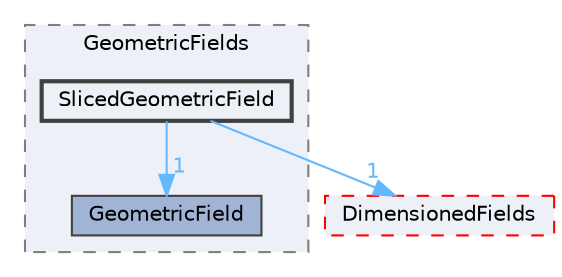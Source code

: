 digraph "src/OpenFOAM/fields/GeometricFields/SlicedGeometricField"
{
 // LATEX_PDF_SIZE
  bgcolor="transparent";
  edge [fontname=Helvetica,fontsize=10,labelfontname=Helvetica,labelfontsize=10];
  node [fontname=Helvetica,fontsize=10,shape=box,height=0.2,width=0.4];
  compound=true
  subgraph clusterdir_99558e6cce2e782cc8c86fe4c767e1e1 {
    graph [ bgcolor="#edf0f7", pencolor="grey50", label="GeometricFields", fontname=Helvetica,fontsize=10 style="filled,dashed", URL="dir_99558e6cce2e782cc8c86fe4c767e1e1.html",tooltip=""]
  dir_cd8c242dbf9349898a9b717387ebe031 [label="GeometricField", fillcolor="#a2b4d6", color="grey25", style="filled", URL="dir_cd8c242dbf9349898a9b717387ebe031.html",tooltip=""];
  dir_5403329cc97bfc28bfbeddd45da2aeca [label="SlicedGeometricField", fillcolor="#edf0f7", color="grey25", style="filled,bold", URL="dir_5403329cc97bfc28bfbeddd45da2aeca.html",tooltip=""];
  }
  dir_8c8bb42ce9b582caaa8128a267c381ba [label="DimensionedFields", fillcolor="#edf0f7", color="red", style="filled,dashed", URL="dir_8c8bb42ce9b582caaa8128a267c381ba.html",tooltip=""];
  dir_5403329cc97bfc28bfbeddd45da2aeca->dir_8c8bb42ce9b582caaa8128a267c381ba [headlabel="1", labeldistance=1.5 headhref="dir_003582_000937.html" href="dir_003582_000937.html" color="steelblue1" fontcolor="steelblue1"];
  dir_5403329cc97bfc28bfbeddd45da2aeca->dir_cd8c242dbf9349898a9b717387ebe031 [headlabel="1", labeldistance=1.5 headhref="dir_003582_001621.html" href="dir_003582_001621.html" color="steelblue1" fontcolor="steelblue1"];
}
